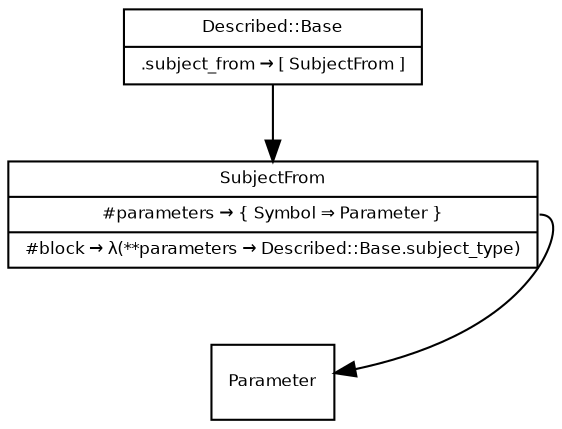 digraph G {
  compound = true
  fontname = "Bitstream Vera Sans"
  fontsize = 8

  node [
    fontname = "Bitstream Vera Sans"
    fontsize = 8
    shape = "record"
  ]

  edge [
    fontname = "Bitstream Vera Sans"
    fontsize = 8
  ]
  

  DescribedBase [
    shape = "record"
    label = "{Described::Base|.subject_from → \[ SubjectFrom \]}"
  ]
  
  
  SubjectFrom [
    shape = "record"
    label = "{SubjectFrom|<parameters> #parameters → \{ Symbol ⇒ Parameter \}|#block → λ(**parameters → Described::Base.subject_type)}"
  ]
  

  Parameter [
    shape = "record"
    label = "{Parameter}"
  ]

  "DescribedBase":f0 -> "SubjectFrom":f0
  "SubjectFrom":parameters
   -> Parameter;

}